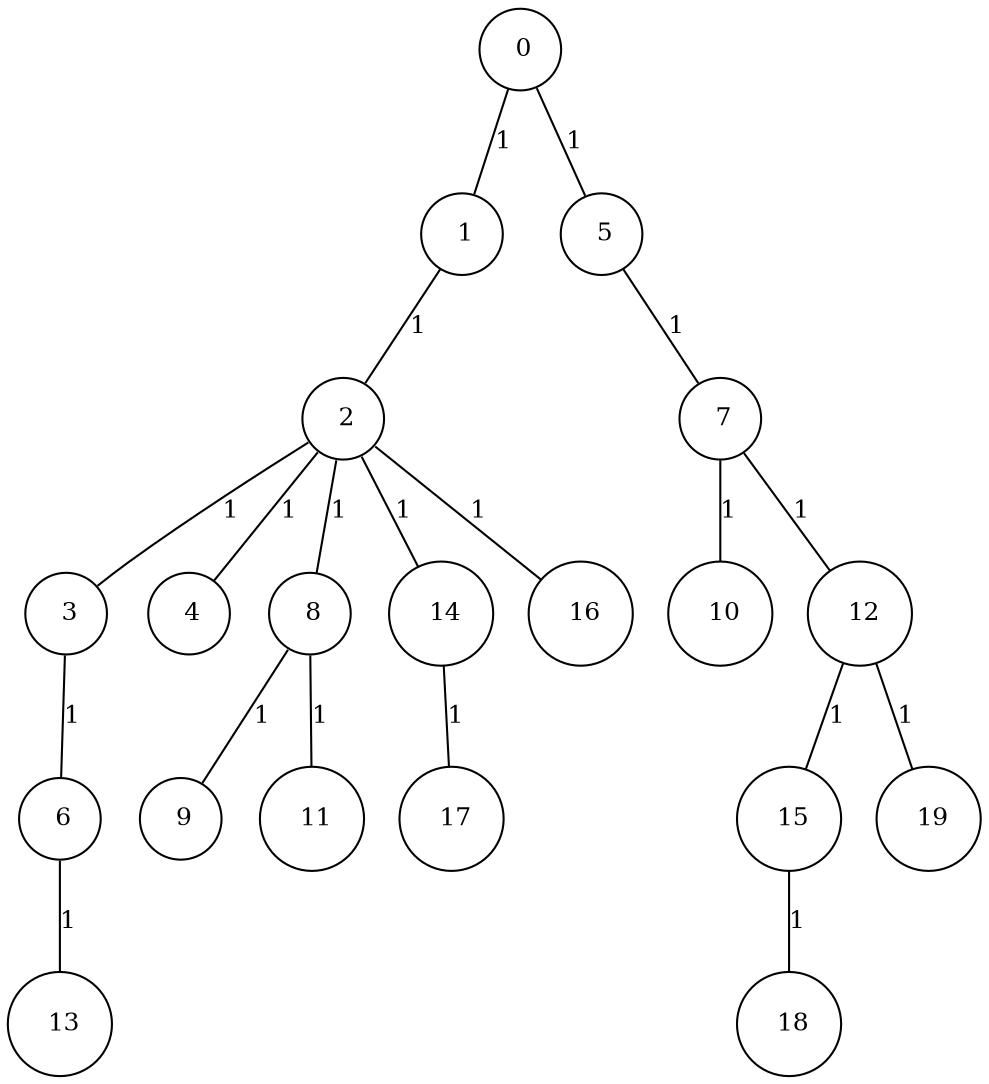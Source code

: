 graph G {
size="8.5,11;"
ratio = "expand;"
fixedsize="true;"
overlap="scale;"
node[shape=circle,width=.12,hight=.12,fontsize=12]
edge[fontsize=12]

0[label=" 0" color=black, pos="0.18116121,1.6673405!"];
1[label=" 1" color=black, pos="2.6533049,0.88501421!"];
2[label=" 2" color=black, pos="2.1571392,0.82895731!"];
3[label=" 3" color=black, pos="0.90417003,2.3945213!"];
4[label=" 4" color=black, pos="0.868924,0.73895938!"];
5[label=" 5" color=black, pos="0.23311889,0.55144293!"];
6[label=" 6" color=black, pos="1.4944069,2.9391292!"];
7[label=" 7" color=black, pos="2.8141387,2.6572009!"];
8[label=" 8" color=black, pos="1.9358517,0.87430938!"];
9[label=" 9" color=black, pos="0.63777097,2.7754215!"];
10[label=" 10" color=black, pos="1.2627846,1.4705642!"];
11[label=" 11" color=black, pos="1.7954904,0.87302134!"];
12[label=" 12" color=black, pos="1.4124826,1.596899!"];
13[label=" 13" color=black, pos="1.5385565,1.5790215!"];
14[label=" 14" color=black, pos="2.7009103,0.83260909!"];
15[label=" 15" color=black, pos="1.1126479,2.510349!"];
16[label=" 16" color=black, pos="2.8143514,0.63765637!"];
17[label=" 17" color=black, pos="1.143982,1.2470325!"];
18[label=" 18" color=black, pos="1.0174566,0.57372118!"];
19[label=" 19" color=black, pos="1.5826823,2.4773614!"];
0--1[label="1"]
0--5[label="1"]
1--2[label="1"]
2--3[label="1"]
2--4[label="1"]
2--8[label="1"]
2--14[label="1"]
2--16[label="1"]
3--6[label="1"]
5--7[label="1"]
6--13[label="1"]
7--10[label="1"]
7--12[label="1"]
8--9[label="1"]
8--11[label="1"]
12--15[label="1"]
12--19[label="1"]
14--17[label="1"]
15--18[label="1"]

}
